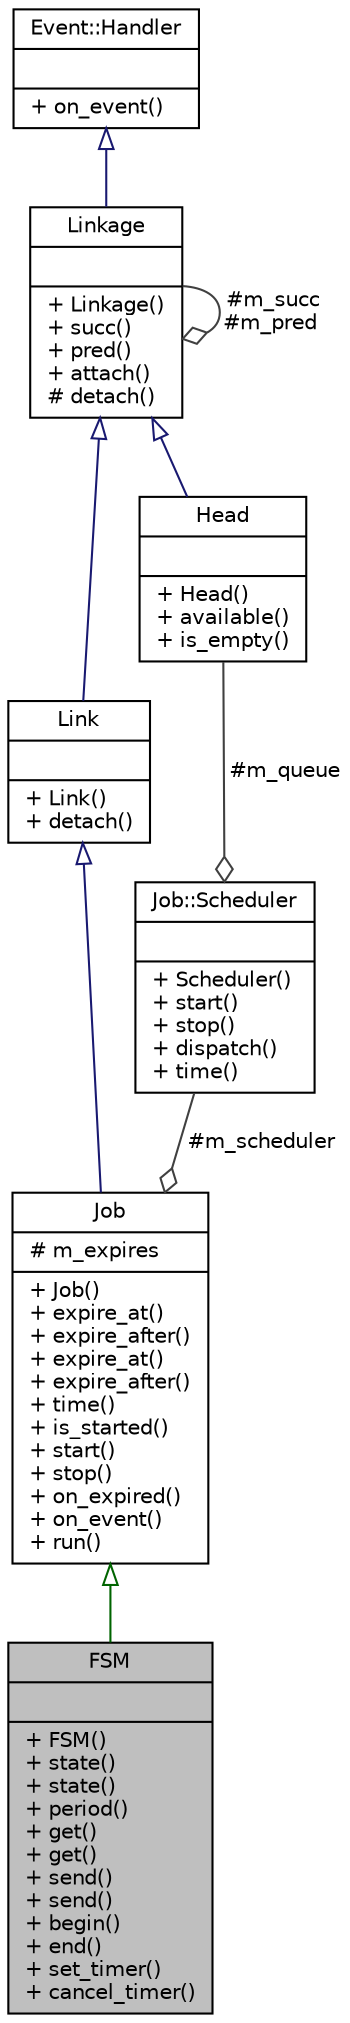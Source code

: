 digraph "FSM"
{
  edge [fontname="Helvetica",fontsize="10",labelfontname="Helvetica",labelfontsize="10"];
  node [fontname="Helvetica",fontsize="10",shape=record];
  Node1 [label="{FSM\n||+ FSM()\l+ state()\l+ state()\l+ period()\l+ get()\l+ get()\l+ send()\l+ send()\l+ begin()\l+ end()\l+ set_timer()\l+ cancel_timer()\l}",height=0.2,width=0.4,color="black", fillcolor="grey75", style="filled", fontcolor="black"];
  Node2 -> Node1 [dir="back",color="darkgreen",fontsize="10",style="solid",arrowtail="onormal",fontname="Helvetica"];
  Node2 [label="{Job\n|# m_expires\l|+ Job()\l+ expire_at()\l+ expire_after()\l+ expire_at()\l+ expire_after()\l+ time()\l+ is_started()\l+ start()\l+ stop()\l+ on_expired()\l+ on_event()\l+ run()\l}",height=0.2,width=0.4,color="black", fillcolor="white", style="filled",URL="$da/d10/classJob.html"];
  Node3 -> Node2 [dir="back",color="midnightblue",fontsize="10",style="solid",arrowtail="onormal",fontname="Helvetica"];
  Node3 [label="{Link\n||+ Link()\l+ detach()\l}",height=0.2,width=0.4,color="black", fillcolor="white", style="filled",URL="$d5/d19/classLink.html"];
  Node4 -> Node3 [dir="back",color="midnightblue",fontsize="10",style="solid",arrowtail="onormal",fontname="Helvetica"];
  Node4 [label="{Linkage\n||+ Linkage()\l+ succ()\l+ pred()\l+ attach()\l# detach()\l}",height=0.2,width=0.4,color="black", fillcolor="white", style="filled",URL="$df/d43/classLinkage.html"];
  Node5 -> Node4 [dir="back",color="midnightblue",fontsize="10",style="solid",arrowtail="onormal",fontname="Helvetica"];
  Node5 [label="{Event::Handler\n||+ on_event()\l}",height=0.2,width=0.4,color="black", fillcolor="white", style="filled",URL="$d3/d51/classEvent_1_1Handler.html"];
  Node4 -> Node4 [color="grey25",fontsize="10",style="solid",label=" #m_succ\n#m_pred" ,arrowhead="odiamond",fontname="Helvetica"];
  Node6 -> Node2 [color="grey25",fontsize="10",style="solid",label=" #m_scheduler" ,arrowhead="odiamond",fontname="Helvetica"];
  Node6 [label="{Job::Scheduler\n||+ Scheduler()\l+ start()\l+ stop()\l+ dispatch()\l+ time()\l}",height=0.2,width=0.4,color="black", fillcolor="white", style="filled",URL="$d0/d85/classJob_1_1Scheduler.html"];
  Node7 -> Node6 [color="grey25",fontsize="10",style="solid",label=" #m_queue" ,arrowhead="odiamond",fontname="Helvetica"];
  Node7 [label="{Head\n||+ Head()\l+ available()\l+ is_empty()\l}",height=0.2,width=0.4,color="black", fillcolor="white", style="filled",URL="$d7/d6b/classHead.html"];
  Node4 -> Node7 [dir="back",color="midnightblue",fontsize="10",style="solid",arrowtail="onormal",fontname="Helvetica"];
}
